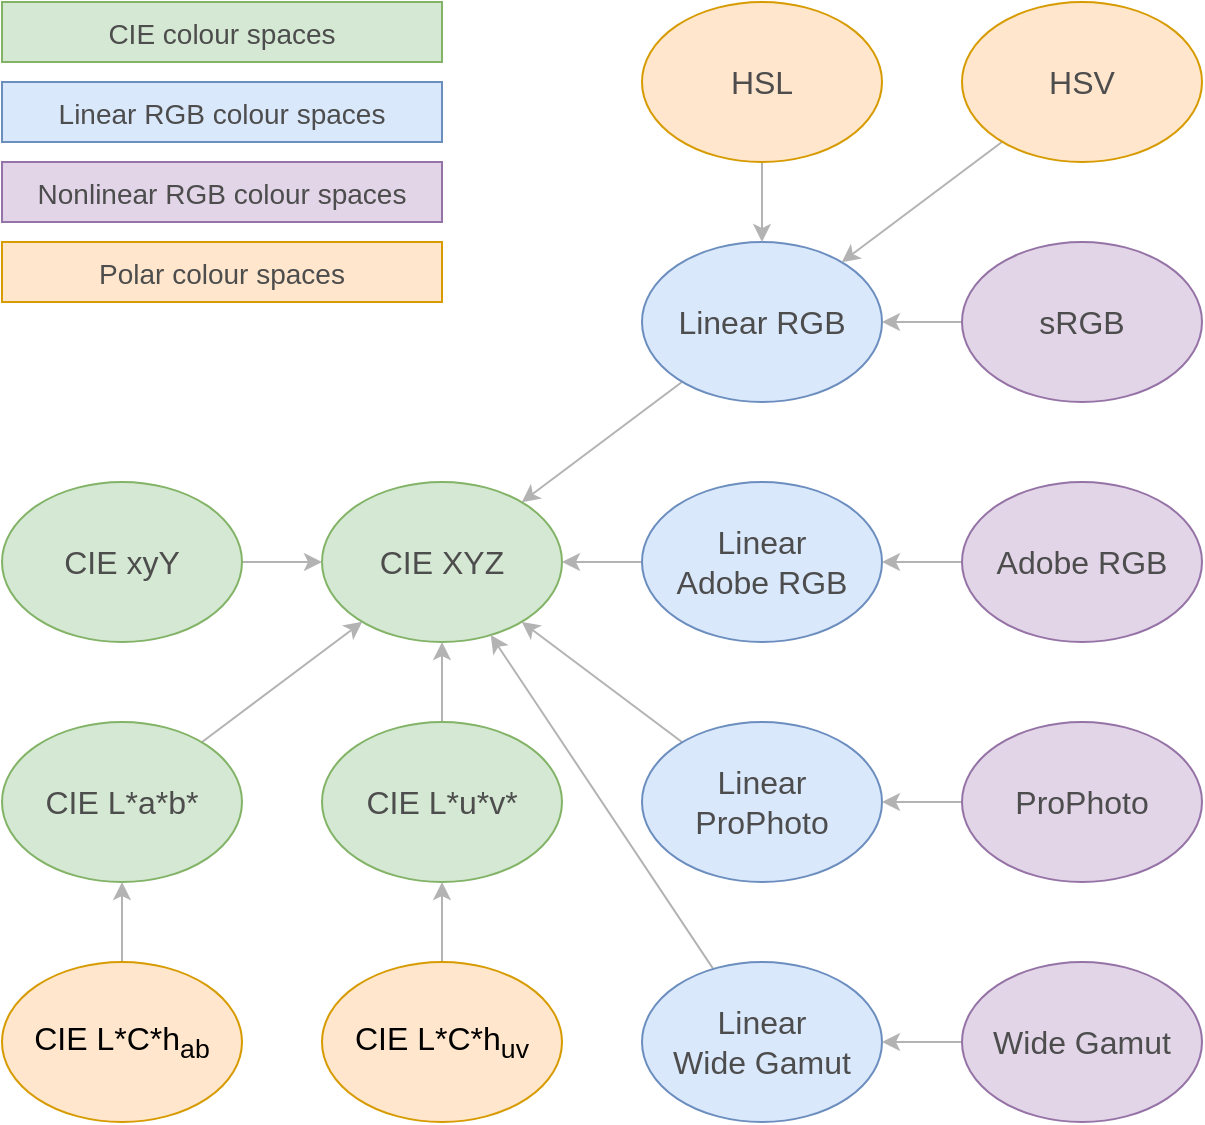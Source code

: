 <mxfile version="16.4.0" type="device"><diagram id="Pf03Co7wrEZyGWiGNzQr" name="Page-1"><mxGraphModel dx="1106" dy="997" grid="1" gridSize="10" guides="1" tooltips="1" connect="1" arrows="1" fold="1" page="1" pageScale="1" pageWidth="827" pageHeight="1169" math="0" shadow="0"><root><mxCell id="0"/><mxCell id="1" parent="0"/><mxCell id="ugq9xhoPoMMtB-8sLs-u-1" value="&lt;font style=&quot;font-size: 16px&quot;&gt;CIE XYZ&lt;/font&gt;" style="ellipse;whiteSpace=wrap;html=1;fillColor=#d5e8d4;strokeColor=#82b366;fontColor=#4D4D4D;" parent="1" vertex="1"><mxGeometry x="240" y="320" width="120" height="80" as="geometry"/></mxCell><mxCell id="3Ti9v7OLtTtmN-eVyJbr-6" style="edgeStyle=none;rounded=0;orthogonalLoop=1;jettySize=auto;html=1;strokeColor=#B3B3B3;" edge="1" parent="1" source="ugq9xhoPoMMtB-8sLs-u-2" target="ugq9xhoPoMMtB-8sLs-u-1"><mxGeometry relative="1" as="geometry"/></mxCell><mxCell id="ugq9xhoPoMMtB-8sLs-u-2" value="&lt;font style=&quot;font-size: 16px&quot;&gt;CIE xyY&lt;/font&gt;" style="ellipse;whiteSpace=wrap;html=1;fillColor=#d5e8d4;strokeColor=#82b366;fontColor=#4D4D4D;" parent="1" vertex="1"><mxGeometry x="80" y="320" width="120" height="80" as="geometry"/></mxCell><mxCell id="ugq9xhoPoMMtB-8sLs-u-37" value="" style="rounded=0;orthogonalLoop=1;jettySize=auto;html=1;fontFamily=Helvetica;fontSize=14;fontColor=#4D4D4D;strokeColor=#B3B3B3;" parent="1" source="ugq9xhoPoMMtB-8sLs-u-3" target="ugq9xhoPoMMtB-8sLs-u-1" edge="1"><mxGeometry relative="1" as="geometry"/></mxCell><mxCell id="ugq9xhoPoMMtB-8sLs-u-3" value="&lt;font style=&quot;font-size: 16px&quot;&gt;CIE L*a*b*&lt;/font&gt;" style="ellipse;whiteSpace=wrap;html=1;fillColor=#d5e8d4;strokeColor=#82b366;fontColor=#4D4D4D;" parent="1" vertex="1"><mxGeometry x="80" y="440" width="120" height="80" as="geometry"/></mxCell><mxCell id="3Ti9v7OLtTtmN-eVyJbr-5" style="edgeStyle=none;rounded=0;orthogonalLoop=1;jettySize=auto;html=1;strokeColor=#B3B3B3;" edge="1" parent="1" source="ugq9xhoPoMMtB-8sLs-u-4" target="ugq9xhoPoMMtB-8sLs-u-1"><mxGeometry relative="1" as="geometry"/></mxCell><mxCell id="ugq9xhoPoMMtB-8sLs-u-4" value="&lt;font style=&quot;font-size: 16px&quot;&gt;CIE L*u*v*&lt;/font&gt;" style="ellipse;whiteSpace=wrap;html=1;fillColor=#d5e8d4;strokeColor=#82b366;fontColor=#4D4D4D;" parent="1" vertex="1"><mxGeometry x="240" y="440" width="120" height="80" as="geometry"/></mxCell><mxCell id="3Ti9v7OLtTtmN-eVyJbr-4" style="edgeStyle=none;rounded=0;orthogonalLoop=1;jettySize=auto;html=1;strokeColor=#B3B3B3;" edge="1" parent="1" source="ugq9xhoPoMMtB-8sLs-u-5" target="ugq9xhoPoMMtB-8sLs-u-1"><mxGeometry relative="1" as="geometry"/></mxCell><mxCell id="ugq9xhoPoMMtB-8sLs-u-5" value="&lt;font&gt;&lt;font style=&quot;font-size: 16px&quot;&gt;Linear RGB&lt;/font&gt;&lt;br&gt;&lt;/font&gt;" style="ellipse;whiteSpace=wrap;html=1;fillColor=#dae8fc;strokeColor=#6c8ebf;fontColor=#4D4D4D;" parent="1" vertex="1"><mxGeometry x="400" y="200" width="120" height="80" as="geometry"/></mxCell><mxCell id="3Ti9v7OLtTtmN-eVyJbr-3" style="edgeStyle=none;rounded=0;orthogonalLoop=1;jettySize=auto;html=1;strokeColor=#B3B3B3;" edge="1" parent="1" source="ugq9xhoPoMMtB-8sLs-u-6" target="ugq9xhoPoMMtB-8sLs-u-1"><mxGeometry relative="1" as="geometry"/></mxCell><mxCell id="ugq9xhoPoMMtB-8sLs-u-6" value="&lt;font&gt;&lt;font style=&quot;font-size: 16px&quot;&gt;Linear&lt;br&gt;Adobe RGB&lt;/font&gt;&lt;br&gt;&lt;/font&gt;" style="ellipse;whiteSpace=wrap;html=1;fillColor=#dae8fc;strokeColor=#6c8ebf;fontColor=#4D4D4D;" parent="1" vertex="1"><mxGeometry x="400" y="320" width="120" height="80" as="geometry"/></mxCell><mxCell id="3Ti9v7OLtTtmN-eVyJbr-1" style="edgeStyle=none;rounded=0;orthogonalLoop=1;jettySize=auto;html=1;strokeColor=#B3B3B3;" edge="1" parent="1" source="ugq9xhoPoMMtB-8sLs-u-7" target="ugq9xhoPoMMtB-8sLs-u-1"><mxGeometry relative="1" as="geometry"/></mxCell><mxCell id="ugq9xhoPoMMtB-8sLs-u-7" value="&lt;font&gt;&lt;font style=&quot;font-size: 16px&quot;&gt;Linear&lt;br&gt;ProPhoto&lt;/font&gt;&lt;br&gt;&lt;/font&gt;" style="ellipse;whiteSpace=wrap;html=1;fillColor=#dae8fc;strokeColor=#6c8ebf;fontColor=#4D4D4D;" parent="1" vertex="1"><mxGeometry x="400" y="440" width="120" height="80" as="geometry"/></mxCell><mxCell id="3Ti9v7OLtTtmN-eVyJbr-2" style="edgeStyle=none;rounded=0;orthogonalLoop=1;jettySize=auto;html=1;strokeColor=#B3B3B3;" edge="1" parent="1" source="ugq9xhoPoMMtB-8sLs-u-8" target="ugq9xhoPoMMtB-8sLs-u-1"><mxGeometry relative="1" as="geometry"/></mxCell><mxCell id="ugq9xhoPoMMtB-8sLs-u-8" value="&lt;font&gt;&lt;font style=&quot;font-size: 16px&quot;&gt;Linear&lt;br&gt;Wide Gamut&lt;/font&gt;&lt;br&gt;&lt;/font&gt;" style="ellipse;whiteSpace=wrap;html=1;fillColor=#dae8fc;strokeColor=#6c8ebf;fontColor=#4D4D4D;" parent="1" vertex="1"><mxGeometry x="400" y="560" width="120" height="80" as="geometry"/></mxCell><mxCell id="ugq9xhoPoMMtB-8sLs-u-52" value="" style="edgeStyle=none;rounded=0;orthogonalLoop=1;jettySize=auto;html=1;fontFamily=Helvetica;fontSize=14;fontColor=#4D4D4D;strokeColor=#B3B3B3;" parent="1" source="ugq9xhoPoMMtB-8sLs-u-9" target="ugq9xhoPoMMtB-8sLs-u-5" edge="1"><mxGeometry relative="1" as="geometry"/></mxCell><mxCell id="ugq9xhoPoMMtB-8sLs-u-9" value="&lt;font&gt;&lt;font style=&quot;font-size: 16px&quot;&gt;sRGB&lt;/font&gt;&lt;br&gt;&lt;/font&gt;" style="ellipse;whiteSpace=wrap;html=1;fillColor=#e1d5e7;strokeColor=#9673a6;fontColor=#4D4D4D;" parent="1" vertex="1"><mxGeometry x="560" y="200" width="120" height="80" as="geometry"/></mxCell><mxCell id="ugq9xhoPoMMtB-8sLs-u-53" value="" style="edgeStyle=none;rounded=0;orthogonalLoop=1;jettySize=auto;html=1;fontFamily=Helvetica;fontSize=14;fontColor=#4D4D4D;strokeColor=#B3B3B3;" parent="1" source="ugq9xhoPoMMtB-8sLs-u-10" target="ugq9xhoPoMMtB-8sLs-u-6" edge="1"><mxGeometry relative="1" as="geometry"/></mxCell><mxCell id="ugq9xhoPoMMtB-8sLs-u-10" value="&lt;font&gt;&lt;font style=&quot;font-size: 16px&quot;&gt;Adobe RGB&lt;/font&gt;&lt;br&gt;&lt;/font&gt;" style="ellipse;whiteSpace=wrap;html=1;fillColor=#e1d5e7;strokeColor=#9673a6;fontColor=#4D4D4D;" parent="1" vertex="1"><mxGeometry x="560" y="320" width="120" height="80" as="geometry"/></mxCell><mxCell id="ugq9xhoPoMMtB-8sLs-u-54" value="" style="edgeStyle=none;rounded=0;orthogonalLoop=1;jettySize=auto;html=1;fontFamily=Helvetica;fontSize=14;fontColor=#4D4D4D;strokeColor=#B3B3B3;" parent="1" source="ugq9xhoPoMMtB-8sLs-u-11" target="ugq9xhoPoMMtB-8sLs-u-7" edge="1"><mxGeometry relative="1" as="geometry"/></mxCell><mxCell id="ugq9xhoPoMMtB-8sLs-u-11" value="&lt;font&gt;&lt;font style=&quot;font-size: 16px&quot;&gt;ProPhoto&lt;/font&gt;&lt;br&gt;&lt;/font&gt;" style="ellipse;whiteSpace=wrap;html=1;fillColor=#e1d5e7;strokeColor=#9673a6;fontColor=#4D4D4D;" parent="1" vertex="1"><mxGeometry x="560" y="440" width="120" height="80" as="geometry"/></mxCell><mxCell id="ugq9xhoPoMMtB-8sLs-u-55" value="" style="edgeStyle=none;rounded=0;orthogonalLoop=1;jettySize=auto;html=1;fontFamily=Helvetica;fontSize=14;fontColor=#4D4D4D;strokeColor=#B3B3B3;" parent="1" source="ugq9xhoPoMMtB-8sLs-u-12" target="ugq9xhoPoMMtB-8sLs-u-8" edge="1"><mxGeometry relative="1" as="geometry"/></mxCell><mxCell id="ugq9xhoPoMMtB-8sLs-u-12" value="&lt;font&gt;&lt;font style=&quot;font-size: 16px&quot;&gt;Wide Gamut&lt;/font&gt;&lt;br&gt;&lt;/font&gt;" style="ellipse;whiteSpace=wrap;html=1;fillColor=#e1d5e7;strokeColor=#9673a6;fontColor=#4D4D4D;" parent="1" vertex="1"><mxGeometry x="560" y="560" width="120" height="80" as="geometry"/></mxCell><mxCell id="ugq9xhoPoMMtB-8sLs-u-50" value="" style="edgeStyle=none;rounded=0;orthogonalLoop=1;jettySize=auto;html=1;fontFamily=Helvetica;fontSize=14;fontColor=#4D4D4D;strokeColor=#B3B3B3;" parent="1" source="ugq9xhoPoMMtB-8sLs-u-13" target="ugq9xhoPoMMtB-8sLs-u-5" edge="1"><mxGeometry relative="1" as="geometry"/></mxCell><mxCell id="ugq9xhoPoMMtB-8sLs-u-13" value="&lt;font&gt;&lt;font style=&quot;font-size: 16px&quot;&gt;HSL&lt;/font&gt;&lt;br&gt;&lt;/font&gt;" style="ellipse;whiteSpace=wrap;html=1;fillColor=#ffe6cc;strokeColor=#d79b00;fontColor=#4D4D4D;" parent="1" vertex="1"><mxGeometry x="400" y="80" width="120" height="80" as="geometry"/></mxCell><mxCell id="ugq9xhoPoMMtB-8sLs-u-51" value="" style="edgeStyle=none;rounded=0;orthogonalLoop=1;jettySize=auto;html=1;fontFamily=Helvetica;fontSize=14;fontColor=#4D4D4D;strokeColor=#B3B3B3;" parent="1" source="ugq9xhoPoMMtB-8sLs-u-14" target="ugq9xhoPoMMtB-8sLs-u-5" edge="1"><mxGeometry relative="1" as="geometry"/></mxCell><mxCell id="ugq9xhoPoMMtB-8sLs-u-14" value="&lt;font&gt;&lt;font style=&quot;font-size: 16px&quot;&gt;HSV&lt;/font&gt;&lt;br&gt;&lt;/font&gt;" style="ellipse;whiteSpace=wrap;html=1;fillColor=#ffe6cc;strokeColor=#d79b00;fontColor=#4D4D4D;" parent="1" vertex="1"><mxGeometry x="560" y="80" width="120" height="80" as="geometry"/></mxCell><mxCell id="ugq9xhoPoMMtB-8sLs-u-15" value="&lt;span style=&quot;font-size: 14px ; text-align: left&quot;&gt;CIE colour spaces&lt;/span&gt;" style="rounded=0;whiteSpace=wrap;html=1;fontFamily=Helvetica;fontSize=16;fontColor=#4D4D4D;strokeColor=#82b366;fillColor=#d5e8d4;" parent="1" vertex="1"><mxGeometry x="80" y="80" width="220" height="30" as="geometry"/></mxCell><mxCell id="ugq9xhoPoMMtB-8sLs-u-30" value="&lt;span style=&quot;font-size: 14px ; text-align: left&quot;&gt;Linear RGB colour spaces&lt;/span&gt;" style="rounded=0;whiteSpace=wrap;html=1;fontFamily=Helvetica;fontSize=16;strokeColor=#6c8ebf;fillColor=#dae8fc;fontColor=#4D4D4D;" parent="1" vertex="1"><mxGeometry x="80" y="120" width="220" height="30" as="geometry"/></mxCell><mxCell id="ugq9xhoPoMMtB-8sLs-u-32" value="&lt;span style=&quot;font-size: 14px ; text-align: left&quot;&gt;Nonlinear RGB colour spaces&lt;/span&gt;" style="rounded=0;whiteSpace=wrap;html=1;fontFamily=Helvetica;fontSize=16;strokeColor=#9673a6;fillColor=#e1d5e7;fontColor=#4D4D4D;" parent="1" vertex="1"><mxGeometry x="80" y="160" width="220" height="30" as="geometry"/></mxCell><mxCell id="ugq9xhoPoMMtB-8sLs-u-34" value="&lt;span style=&quot;font-size: 14px ; text-align: left&quot;&gt;Polar colour spaces&lt;/span&gt;" style="rounded=0;whiteSpace=wrap;html=1;fontFamily=Helvetica;fontSize=16;strokeColor=#d79b00;fillColor=#ffe6cc;fontColor=#4D4D4D;" parent="1" vertex="1"><mxGeometry x="80" y="200" width="220" height="30" as="geometry"/></mxCell><mxCell id="3Ti9v7OLtTtmN-eVyJbr-9" style="edgeStyle=none;rounded=0;orthogonalLoop=1;jettySize=auto;html=1;strokeColor=#B3B3B3;" edge="1" parent="1" source="3Ti9v7OLtTtmN-eVyJbr-7" target="ugq9xhoPoMMtB-8sLs-u-3"><mxGeometry relative="1" as="geometry"/></mxCell><mxCell id="3Ti9v7OLtTtmN-eVyJbr-7" value="&lt;font style=&quot;font-size: 16px&quot;&gt;CIE L*C*h&lt;sub&gt;ab&lt;/sub&gt;&lt;/font&gt;" style="ellipse;whiteSpace=wrap;html=1;fillColor=#ffe6cc;strokeColor=#d79b00;" vertex="1" parent="1"><mxGeometry x="80" y="560" width="120" height="80" as="geometry"/></mxCell><mxCell id="3Ti9v7OLtTtmN-eVyJbr-10" style="edgeStyle=none;rounded=0;orthogonalLoop=1;jettySize=auto;html=1;strokeColor=#B3B3B3;" edge="1" parent="1" source="3Ti9v7OLtTtmN-eVyJbr-8" target="ugq9xhoPoMMtB-8sLs-u-4"><mxGeometry relative="1" as="geometry"/></mxCell><mxCell id="3Ti9v7OLtTtmN-eVyJbr-8" value="&lt;font style=&quot;font-size: 16px&quot;&gt;CIE L*C*h&lt;sub&gt;uv&lt;/sub&gt;&lt;/font&gt;" style="ellipse;whiteSpace=wrap;html=1;fillColor=#ffe6cc;strokeColor=#d79b00;" vertex="1" parent="1"><mxGeometry x="240" y="560" width="120" height="80" as="geometry"/></mxCell></root></mxGraphModel></diagram></mxfile>